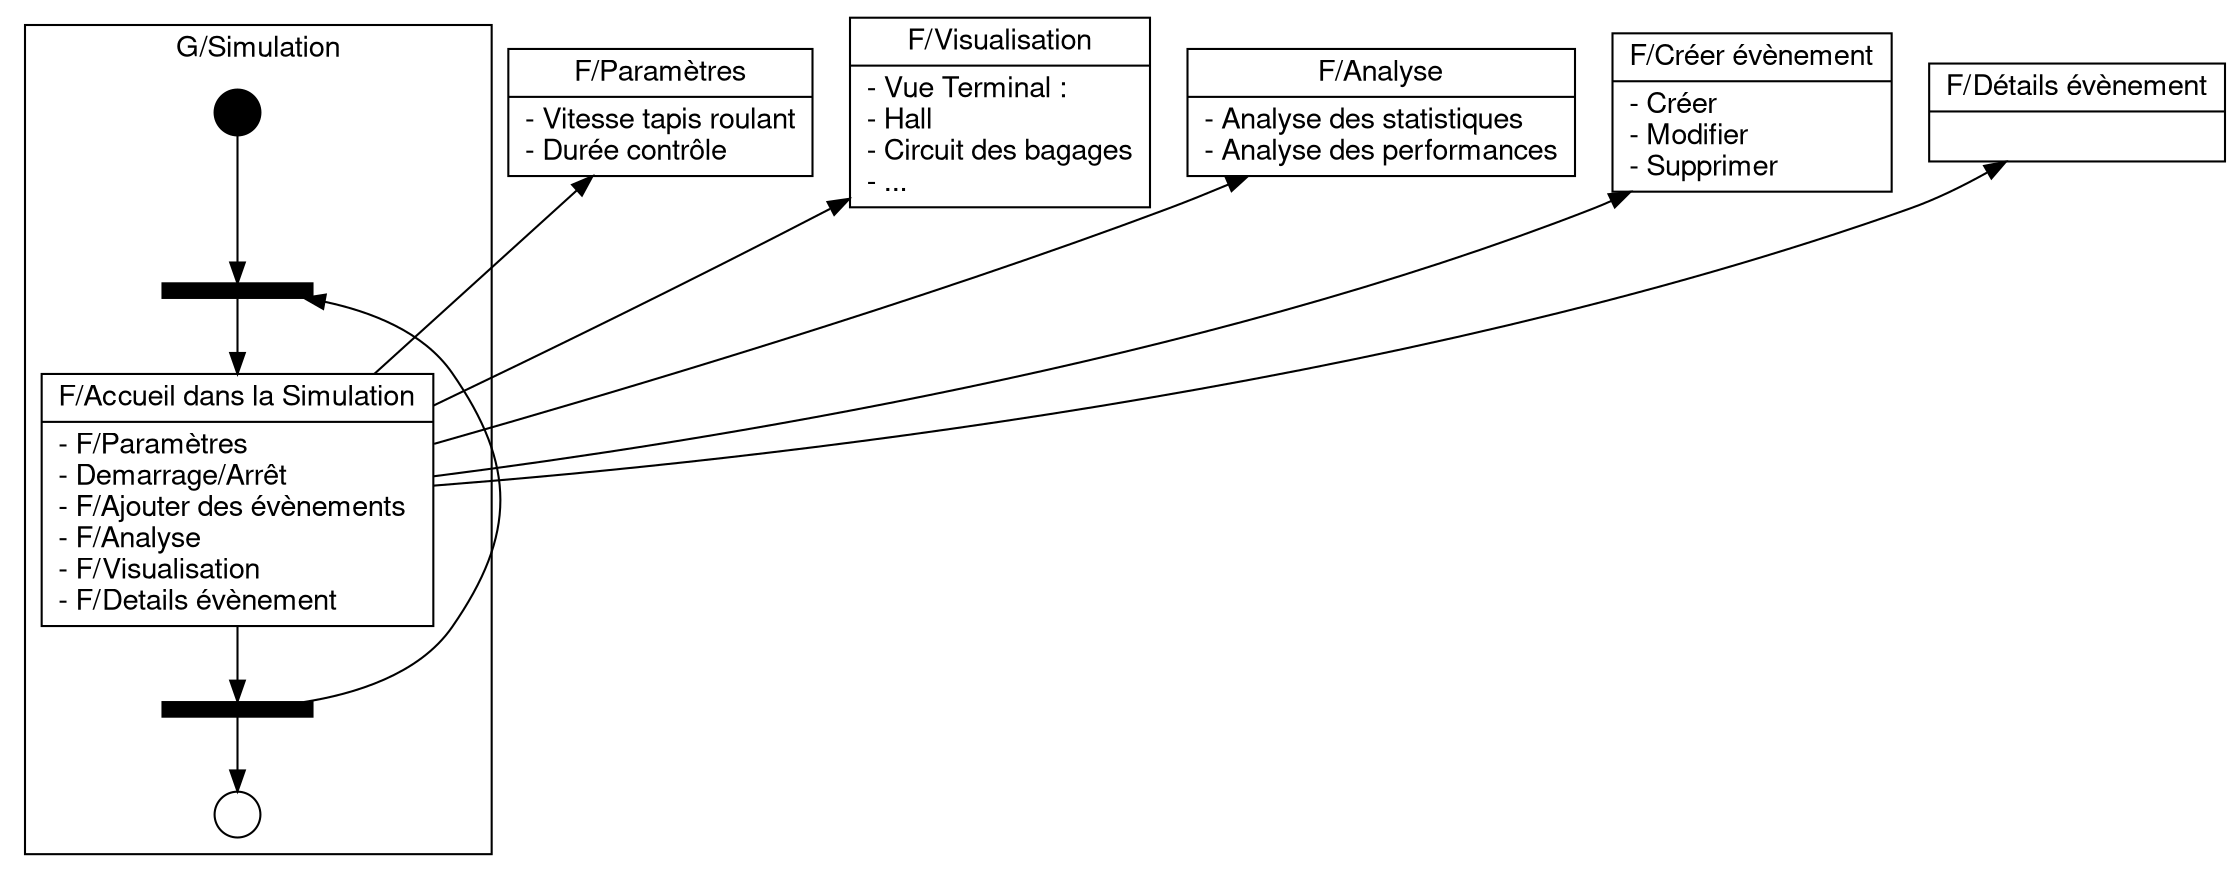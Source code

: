 digraph {
	
	fontname = "Nimbus Sans L"
	
	node [
		fontname = "Nimbus Sans L"
		shape = "record"
	]
	
	edge [
		fontname = "Nimbus Sans L"
	]

	subgraph clusterSimulation {
		label = "G/Simulation"
		
		begin [
			label = ""
			shape = circle
			style = filled
			fillcolor = "#000000"
			fixedsize = true
			width = 0.3
		]

		end [
			label = ""
			shape = circle
			fixedsize = true
			width = 0.3
		]
				
		up [
			label = ""
			shape = rectangle
			style = filled
			fillcolor = "#000000"
			fixedsize = true
			width = 1
			height = 0.1
		]
	
		down [
			label = ""
			shape = rectangle
			style = filled
			fillcolor = "#000000"
			fixedsize = true
			width = 1
			height = 0.1
		]
		
		AccueilSimulation [
			label = "{F/Accueil dans la Simulation|- F/Paramètres\l- Demarrage/Arrêt\l- F/Ajouter des évènements\l- F/Analyse\l- F/Visualisation\l- F/Details évènement\l}"
		]
		
	}

	Paramètres [
		label = "{F/Paramètres|- Vitesse tapis roulant\n- Durée contrôle\l}"
	]
	
	Visualisation [
		label = "{F/Visualisation|- Vue Terminal :\l	- Hall\l	- Circuit des bagages\l	- ...\l}"
	]

	Analyse [
		label = "{F/Analyse|- Analyse des statistiques\l- Analyse des performances\l}"
	]

	CreerEvt [
		label = "{F/Créer évènement|- Créer\l- Modifier\l- Supprimer\l}"
	]

	DetailsEvt [
		label = "{F/Détails évènement|\l}"
	]

	begin -> up
	
	up -> AccueilSimulation -> down
	
	AccueilSimulation -> Paramètres [ constraint = false ]
	AccueilSimulation -> Visualisation [ constraint = false ]
	AccueilSimulation -> Analyse [ constraint = false ]
	AccueilSimulation -> CreerEvt [ constraint = false ]
	AccueilSimulation -> DetailsEvt [ constraint = false ]
	
	down -> up [ constraint = false ]
	down -> end
	
}